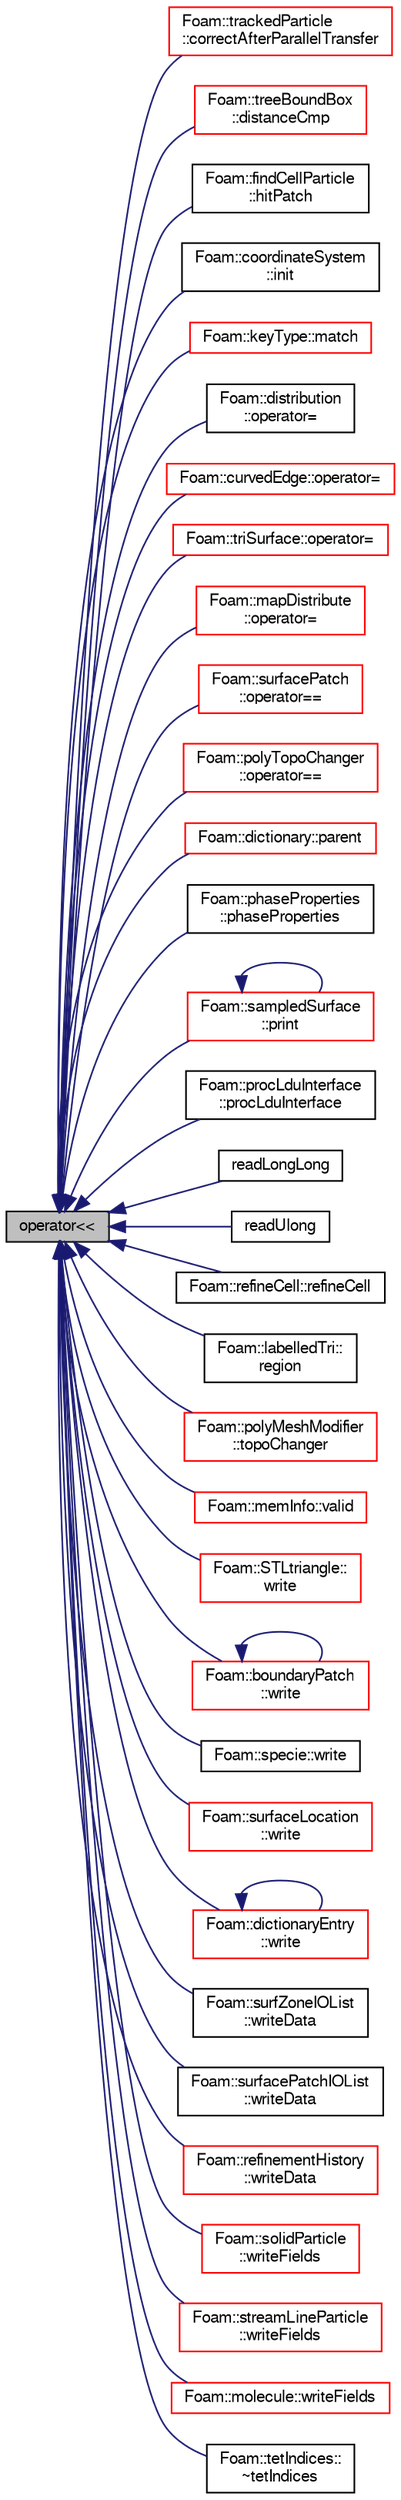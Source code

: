 digraph "operator&lt;&lt;"
{
  bgcolor="transparent";
  edge [fontname="FreeSans",fontsize="10",labelfontname="FreeSans",labelfontsize="10"];
  node [fontname="FreeSans",fontsize="10",shape=record];
  rankdir="LR";
  Node488 [label="operator\<\<",height=0.2,width=0.4,color="black", fillcolor="grey75", style="filled", fontcolor="black"];
  Node488 -> Node489 [dir="back",color="midnightblue",fontsize="10",style="solid",fontname="FreeSans"];
  Node489 [label="Foam::trackedParticle\l::correctAfterParallelTransfer",height=0.2,width=0.4,color="red",URL="$a24698.html#a01ac7583003103c090b0e2d3810052e8",tooltip="Convert processor patch addressing to the global equivalents. "];
  Node488 -> Node492 [dir="back",color="midnightblue",fontsize="10",style="solid",fontname="FreeSans"];
  Node492 [label="Foam::treeBoundBox\l::distanceCmp",height=0.2,width=0.4,color="red",URL="$a27618.html#a37c0645d366dc21088b00cd38b7710ce",tooltip="Compare distance to point with other bounding box. "];
  Node488 -> Node494 [dir="back",color="midnightblue",fontsize="10",style="solid",fontname="FreeSans"];
  Node494 [label="Foam::findCellParticle\l::hitPatch",height=0.2,width=0.4,color="black",URL="$a28738.html#a4dc581daa10355d4708c2a58310f849b",tooltip="Overridable function to handle the particle hitting a polyPatch. "];
  Node488 -> Node495 [dir="back",color="midnightblue",fontsize="10",style="solid",fontname="FreeSans"];
  Node495 [label="Foam::coordinateSystem\l::init",height=0.2,width=0.4,color="black",URL="$a25010.html#a92073d939928f78b4df907700e58b486",tooltip="Init from dictionary. "];
  Node488 -> Node496 [dir="back",color="midnightblue",fontsize="10",style="solid",fontname="FreeSans"];
  Node496 [label="Foam::keyType::match",height=0.2,width=0.4,color="red",URL="$a28238.html#abd43459799d1878613ea9acdeb2ba6c3",tooltip="Smart match as regular expression or as a string. "];
  Node488 -> Node498 [dir="back",color="midnightblue",fontsize="10",style="solid",fontname="FreeSans"];
  Node498 [label="Foam::distribution\l::operator=",height=0.2,width=0.4,color="black",URL="$a24386.html#a41f66fb11871f9a6c30094c07c067e1f"];
  Node488 -> Node499 [dir="back",color="midnightblue",fontsize="10",style="solid",fontname="FreeSans"];
  Node499 [label="Foam::curvedEdge::operator=",height=0.2,width=0.4,color="red",URL="$a24738.html#ae89a8c064c62b0b83367cfad54c35e6e"];
  Node488 -> Node501 [dir="back",color="midnightblue",fontsize="10",style="solid",fontname="FreeSans"];
  Node501 [label="Foam::triSurface::operator=",height=0.2,width=0.4,color="red",URL="$a30598.html#a7007e1a39a89b943666033e034e1083b"];
  Node488 -> Node515 [dir="back",color="midnightblue",fontsize="10",style="solid",fontname="FreeSans"];
  Node515 [label="Foam::mapDistribute\l::operator=",height=0.2,width=0.4,color="red",URL="$a27362.html#a00b2693ada327b8fd8180b55482d8472"];
  Node488 -> Node518 [dir="back",color="midnightblue",fontsize="10",style="solid",fontname="FreeSans"];
  Node518 [label="Foam::surfacePatch\l::operator==",height=0.2,width=0.4,color="red",URL="$a30590.html#a9b2d91a5dbfa7afec7ded5ff1f43c07e",tooltip="compare. "];
  Node488 -> Node520 [dir="back",color="midnightblue",fontsize="10",style="solid",fontname="FreeSans"];
  Node520 [label="Foam::polyTopoChanger\l::operator==",height=0.2,width=0.4,color="red",URL="$a21734.html#a00580cf787470d60d33a80bcd5de60e2"];
  Node488 -> Node529 [dir="back",color="midnightblue",fontsize="10",style="solid",fontname="FreeSans"];
  Node529 [label="Foam::dictionary::parent",height=0.2,width=0.4,color="red",URL="$a26014.html#aa61b91b31f7894b612502ff4803891d5",tooltip="Return the parent dictionary. "];
  Node488 -> Node595 [dir="back",color="midnightblue",fontsize="10",style="solid",fontname="FreeSans"];
  Node595 [label="Foam::phaseProperties\l::phaseProperties",height=0.2,width=0.4,color="black",URL="$a23954.html#a3b5b875ef8e2fad3fc424b37904a1446",tooltip="Construct from Istream. "];
  Node488 -> Node596 [dir="back",color="midnightblue",fontsize="10",style="solid",fontname="FreeSans"];
  Node596 [label="Foam::sampledSurface\l::print",height=0.2,width=0.4,color="red",URL="$a29378.html#aa61247f481294e0822e293753513bd29",tooltip="Write. "];
  Node596 -> Node596 [dir="back",color="midnightblue",fontsize="10",style="solid",fontname="FreeSans"];
  Node488 -> Node598 [dir="back",color="midnightblue",fontsize="10",style="solid",fontname="FreeSans"];
  Node598 [label="Foam::procLduInterface\l::procLduInterface",height=0.2,width=0.4,color="black",URL="$a27058.html#acfaef16233eca7be556becd19ee3dbfb"];
  Node488 -> Node599 [dir="back",color="midnightblue",fontsize="10",style="solid",fontname="FreeSans"];
  Node599 [label="readLongLong",height=0.2,width=0.4,color="black",URL="$a21124.html#af27ba2e55b2912b89888b604e6e909a6"];
  Node488 -> Node600 [dir="back",color="midnightblue",fontsize="10",style="solid",fontname="FreeSans"];
  Node600 [label="readUlong",height=0.2,width=0.4,color="black",URL="$a21124.html#a0167a29d8cf21d47926af594b7ea6cbf"];
  Node488 -> Node601 [dir="back",color="midnightblue",fontsize="10",style="solid",fontname="FreeSans"];
  Node601 [label="Foam::refineCell::refineCell",height=0.2,width=0.4,color="black",URL="$a21522.html#aeca36b1c4f3a579dc67e52a7cd4347bb",tooltip="from Istream. Vector will be normalized upon construction. "];
  Node488 -> Node602 [dir="back",color="midnightblue",fontsize="10",style="solid",fontname="FreeSans"];
  Node602 [label="Foam::labelledTri::\lregion",height=0.2,width=0.4,color="black",URL="$a30566.html#a49ce9318e127df7349f136001fbf4ff1",tooltip="Return region label. "];
  Node488 -> Node603 [dir="back",color="midnightblue",fontsize="10",style="solid",fontname="FreeSans"];
  Node603 [label="Foam::polyMeshModifier\l::topoChanger",height=0.2,width=0.4,color="red",URL="$a21610.html#ae17be4bfaad2b943f34f4ef615a35f19",tooltip="Return reference to morph engine. "];
  Node488 -> Node605 [dir="back",color="midnightblue",fontsize="10",style="solid",fontname="FreeSans"];
  Node605 [label="Foam::memInfo::valid",height=0.2,width=0.4,color="red",URL="$a28534.html#a315419f26d3c59fa143b49b90a019049",tooltip="True if the memory information appears valid. "];
  Node488 -> Node610 [dir="back",color="midnightblue",fontsize="10",style="solid",fontname="FreeSans"];
  Node610 [label="Foam::STLtriangle::\lwrite",height=0.2,width=0.4,color="red",URL="$a29650.html#aa46c9bb9bc9777e8c0272a3fb6f372e1",tooltip="Write to ostream (binary) "];
  Node488 -> Node612 [dir="back",color="midnightblue",fontsize="10",style="solid",fontname="FreeSans"];
  Node612 [label="Foam::boundaryPatch\l::write",height=0.2,width=0.4,color="red",URL="$a21434.html#a293fdfec8bdfbd5c3913ab4c9f3454ff",tooltip="Write dictionary. "];
  Node612 -> Node612 [dir="back",color="midnightblue",fontsize="10",style="solid",fontname="FreeSans"];
  Node488 -> Node614 [dir="back",color="midnightblue",fontsize="10",style="solid",fontname="FreeSans"];
  Node614 [label="Foam::specie::write",height=0.2,width=0.4,color="black",URL="$a30350.html#a78cec3e4ecac4a89a3ad8d38f2ad21f5",tooltip="Write to Ostream. "];
  Node488 -> Node615 [dir="back",color="midnightblue",fontsize="10",style="solid",fontname="FreeSans"];
  Node615 [label="Foam::surfaceLocation\l::write",height=0.2,width=0.4,color="red",URL="$a25518.html#a5851f25d1de0b6e515e1d43834ef9b55",tooltip="Write info to os. "];
  Node488 -> Node543 [dir="back",color="midnightblue",fontsize="10",style="solid",fontname="FreeSans"];
  Node543 [label="Foam::dictionaryEntry\l::write",height=0.2,width=0.4,color="red",URL="$a26018.html#a293fdfec8bdfbd5c3913ab4c9f3454ff",tooltip="Write. "];
  Node543 -> Node543 [dir="back",color="midnightblue",fontsize="10",style="solid",fontname="FreeSans"];
  Node488 -> Node617 [dir="back",color="midnightblue",fontsize="10",style="solid",fontname="FreeSans"];
  Node617 [label="Foam::surfZoneIOList\l::writeData",height=0.2,width=0.4,color="black",URL="$a29710.html#a25900c366cb0a98321899fde6c66dab7",tooltip="writeData member function required by regIOobject "];
  Node488 -> Node618 [dir="back",color="midnightblue",fontsize="10",style="solid",fontname="FreeSans"];
  Node618 [label="Foam::surfacePatchIOList\l::writeData",height=0.2,width=0.4,color="black",URL="$a30594.html#a25900c366cb0a98321899fde6c66dab7",tooltip="writeData member function required by regIOobject "];
  Node488 -> Node619 [dir="back",color="midnightblue",fontsize="10",style="solid",fontname="FreeSans"];
  Node619 [label="Foam::refinementHistory\l::writeData",height=0.2,width=0.4,color="red",URL="$a21690.html#a25900c366cb0a98321899fde6c66dab7",tooltip="WriteData function required for regIOobject write operation. "];
  Node488 -> Node634 [dir="back",color="midnightblue",fontsize="10",style="solid",fontname="FreeSans"];
  Node634 [label="Foam::solidParticle\l::writeFields",height=0.2,width=0.4,color="red",URL="$a24502.html#ae8ec839877d43a55d64c270034768f28"];
  Node488 -> Node636 [dir="back",color="midnightblue",fontsize="10",style="solid",fontname="FreeSans"];
  Node636 [label="Foam::streamLineParticle\l::writeFields",height=0.2,width=0.4,color="red",URL="$a28774.html#a0fcb040c7c92b8688ec467a198591e80",tooltip="Write. "];
  Node488 -> Node638 [dir="back",color="midnightblue",fontsize="10",style="solid",fontname="FreeSans"];
  Node638 [label="Foam::molecule::writeFields",height=0.2,width=0.4,color="red",URL="$a24390.html#aa4b4162953822603a8cfb0ee3ca761c0"];
  Node488 -> Node640 [dir="back",color="midnightblue",fontsize="10",style="solid",fontname="FreeSans"];
  Node640 [label="Foam::tetIndices::\l~tetIndices",height=0.2,width=0.4,color="black",URL="$a27422.html#a52b1a39b24c081f0ef6f3fb7039fe5f5",tooltip="Destructor. "];
}
